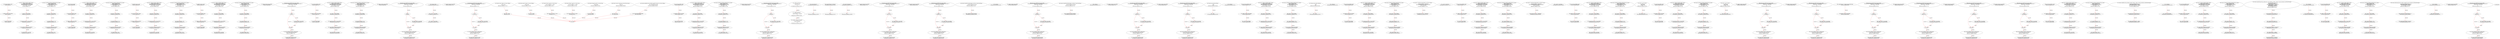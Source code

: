 digraph  {
13 [label="3_ bool claimed_TOD10 = false;\n13-new_variable-4-4", method="", type_label=new_variable];
19 [label="4_ address payable owner_TOD10;\n19-new_variable-5-5", method="", type_label=new_variable];
23 [label="5_ uint256 reward_TOD10;\n23-new_variable-6-6", method="", type_label=new_variable];
27 [label="6_ function setReward_TOD10() public payable {\n        require (!claimed_TOD10);\n        require(msg.sender == owner_TOD10);\n        owner_TOD10.transfer(reward_TOD10);\n        reward_TOD10 = msg.value;\n    }\n27-function_definition-7-12", method="setReward_TOD10()", type_label=function_definition];
32 [label="7_ require (!claimed_TOD10);\n32-expression_statement-8-8", method="setReward_TOD10()", type_label=expression_statement];
38 [label="8_ require(msg.sender == owner_TOD10);\n38-expression_statement-9-9", method="setReward_TOD10()", type_label=expression_statement];
47 [label="9_ owner_TOD10.transfer(reward_TOD10);\n47-expression_statement-10-10", method="setReward_TOD10()", type_label=expression_statement];
54 [label="10_ reward_TOD10 = msg.value;\n54-expression_statement-11-11", method="setReward_TOD10()", type_label=expression_statement];
60 [label="12_ function claimReward_TOD10(uint256 submission) public {\n        require (!claimed_TOD10);\n        require(submission < 10);\n        msg.sender.transfer(reward_TOD10);\n        claimed_TOD10 = true;\n    }\n60-function_definition-13-18", method="claimReward_TOD10(uint256 submission)", type_label=function_definition];
68 [label="13_ require (!claimed_TOD10);\n68-expression_statement-14-14", method="claimReward_TOD10(uint256 submission)", type_label=expression_statement];
74 [label="14_ require(submission < 10);\n74-expression_statement-15-15", method="claimReward_TOD10(uint256 submission)", type_label=expression_statement];
81 [label="15_ msg.sender.transfer(reward_TOD10);\n81-expression_statement-16-16", method="claimReward_TOD10(uint256 submission)", type_label=expression_statement];
90 [label="16_ claimed_TOD10 = true;\n90-expression_statement-17-17", method="claimReward_TOD10(uint256 submission)", type_label=expression_statement];
95 [label="18_ bool private stopped;\n95-new_variable-19-19", method="", type_label=new_variable];
100 [label="19_ bool claimed_TOD22 = false;\n100-new_variable-20-20", method="", type_label=new_variable];
106 [label="20_ address payable owner_TOD22;\n106-new_variable-21-21", method="", type_label=new_variable];
110 [label="21_ uint256 reward_TOD22;\n110-new_variable-22-22", method="", type_label=new_variable];
114 [label="22_ function setReward_TOD22() public payable {\n        require (!claimed_TOD22);\n        require(msg.sender == owner_TOD22);\n        owner_TOD22.transfer(reward_TOD22);\n        reward_TOD22 = msg.value;\n    }\n114-function_definition-23-28", method="setReward_TOD22()", type_label=function_definition];
119 [label="23_ require (!claimed_TOD22);\n119-expression_statement-24-24", method="setReward_TOD22()", type_label=expression_statement];
125 [label="24_ require(msg.sender == owner_TOD22);\n125-expression_statement-25-25", method="setReward_TOD22()", type_label=expression_statement];
134 [label="25_ owner_TOD22.transfer(reward_TOD22);\n134-expression_statement-26-26", method="setReward_TOD22()", type_label=expression_statement];
141 [label="26_ reward_TOD22 = msg.value;\n141-expression_statement-27-27", method="setReward_TOD22()", type_label=expression_statement];
147 [label="28_ function claimReward_TOD22(uint256 submission) public {\n        require (!claimed_TOD22);\n        require(submission < 10);\n        msg.sender.transfer(reward_TOD22);\n        claimed_TOD22 = true;\n    }\n147-function_definition-29-34", method="claimReward_TOD22(uint256 submission)", type_label=function_definition];
155 [label="29_ require (!claimed_TOD22);\n155-expression_statement-30-30", method="claimReward_TOD22(uint256 submission)", type_label=expression_statement];
161 [label="30_ require(submission < 10);\n161-expression_statement-31-31", method="claimReward_TOD22(uint256 submission)", type_label=expression_statement];
168 [label="31_ msg.sender.transfer(reward_TOD22);\n168-expression_statement-32-32", method="claimReward_TOD22(uint256 submission)", type_label=expression_statement];
177 [label="32_ claimed_TOD22 = true;\n177-expression_statement-33-33", method="claimReward_TOD22(uint256 submission)", type_label=expression_statement];
182 [label="34_ address private _owner;\n182-new_variable-35-35", method="", type_label=new_variable];
187 [label="35_ bool claimed_TOD12 = false;\n187-new_variable-36-36", method="", type_label=new_variable];
193 [label="36_ address payable owner_TOD12;\n193-new_variable-37-37", method="", type_label=new_variable];
197 [label="37_ uint256 reward_TOD12;\n197-new_variable-38-38", method="", type_label=new_variable];
201 [label="38_ function setReward_TOD12() public payable {\n        require (!claimed_TOD12);\n        require(msg.sender == owner_TOD12);\n        owner_TOD12.transfer(reward_TOD12);\n        reward_TOD12 = msg.value;\n    }\n201-function_definition-39-44", method="setReward_TOD12()", type_label=function_definition];
206 [label="39_ require (!claimed_TOD12);\n206-expression_statement-40-40", method="setReward_TOD12()", type_label=expression_statement];
212 [label="40_ require(msg.sender == owner_TOD12);\n212-expression_statement-41-41", method="setReward_TOD12()", type_label=expression_statement];
221 [label="41_ owner_TOD12.transfer(reward_TOD12);\n221-expression_statement-42-42", method="setReward_TOD12()", type_label=expression_statement];
228 [label="42_ reward_TOD12 = msg.value;\n228-expression_statement-43-43", method="setReward_TOD12()", type_label=expression_statement];
234 [label="44_ function claimReward_TOD12(uint256 submission) public {\n        require (!claimed_TOD12);\n        require(submission < 10);\n        msg.sender.transfer(reward_TOD12);\n        claimed_TOD12 = true;\n    }\n234-function_definition-45-50", method="claimReward_TOD12(uint256 submission)", type_label=function_definition];
242 [label="45_ require (!claimed_TOD12);\n242-expression_statement-46-46", method="claimReward_TOD12(uint256 submission)", type_label=expression_statement];
248 [label="46_ require(submission < 10);\n248-expression_statement-47-47", method="claimReward_TOD12(uint256 submission)", type_label=expression_statement];
255 [label="47_ msg.sender.transfer(reward_TOD12);\n255-expression_statement-48-48", method="claimReward_TOD12(uint256 submission)", type_label=expression_statement];
264 [label="48_ claimed_TOD12 = true;\n264-expression_statement-49-49", method="claimReward_TOD12(uint256 submission)", type_label=expression_statement];
269 [label="50_ address private _master;\n269-new_variable-51-51", method="", type_label=new_variable];
274 [label="51_ bool claimed_TOD36 = false;\n274-new_variable-52-52", method="", type_label=new_variable];
280 [label="52_ address payable owner_TOD36;\n280-new_variable-53-53", method="", type_label=new_variable];
284 [label="53_ uint256 reward_TOD36;\n284-new_variable-54-54", method="", type_label=new_variable];
288 [label="54_ function setReward_TOD36() public payable {\n        require (!claimed_TOD36);\n        require(msg.sender == owner_TOD36);\n        owner_TOD36.transfer(reward_TOD36);\n        reward_TOD36 = msg.value;\n    }\n288-function_definition-55-60", method="setReward_TOD36()", type_label=function_definition];
293 [label="55_ require (!claimed_TOD36);\n293-expression_statement-56-56", method="setReward_TOD36()", type_label=expression_statement];
299 [label="56_ require(msg.sender == owner_TOD36);\n299-expression_statement-57-57", method="setReward_TOD36()", type_label=expression_statement];
308 [label="57_ owner_TOD36.transfer(reward_TOD36);\n308-expression_statement-58-58", method="setReward_TOD36()", type_label=expression_statement];
315 [label="58_ reward_TOD36 = msg.value;\n315-expression_statement-59-59", method="setReward_TOD36()", type_label=expression_statement];
321 [label="60_ function claimReward_TOD36(uint256 submission) public {\n        require (!claimed_TOD36);\n        require(submission < 10);\n        msg.sender.transfer(reward_TOD36);\n        claimed_TOD36 = true;\n    }\n321-function_definition-61-66", method="claimReward_TOD36(uint256 submission)", type_label=function_definition];
329 [label="61_ require (!claimed_TOD36);\n329-expression_statement-62-62", method="claimReward_TOD36(uint256 submission)", type_label=expression_statement];
335 [label="62_ require(submission < 10);\n335-expression_statement-63-63", method="claimReward_TOD36(uint256 submission)", type_label=expression_statement];
342 [label="63_ msg.sender.transfer(reward_TOD36);\n342-expression_statement-64-64", method="claimReward_TOD36(uint256 submission)", type_label=expression_statement];
351 [label="64_ claimed_TOD36 = true;\n351-expression_statement-65-65", method="claimReward_TOD36(uint256 submission)", type_label=expression_statement];
358 [label="67_ address payable winner_TOD35;\n358-new_variable-68-68", method="", type_label=new_variable];
362 [label="68_ function play_TOD35(bytes32 guess) public{\n       if (keccak256(abi.encode(guess)) == keccak256(abi.encode('hello'))) {\n            winner_TOD35 = msg.sender;\n        }\n    }\n362-function_definition-69-73", method="play_TOD35(bytes32 guess)", type_label=function_definition];
370 [label="69_ if\n370-if-70-72", method="play_TOD35(bytes32 guess)", type_label=if];
2903 [label="69_ end_if", method="play_TOD35(bytes32 guess)", type_label=end_if];
392 [label="70_ winner_TOD35 = msg.sender;\n392-expression_statement-71-71", method="play_TOD35(bytes32 guess)", type_label=expression_statement];
398 [label="73_ function getReward_TOD35() payable public{\n       winner_TOD35.transfer(msg.value);\n    }\n398-function_definition-74-76", method="getReward_TOD35()", type_label=function_definition];
403 [label="74_ winner_TOD35.transfer(msg.value);\n403-expression_statement-75-75", method="getReward_TOD35()", type_label=expression_statement];
414 [label="77_ bool claimed_TOD40 = false;\n414-new_variable-78-78", method="", type_label=new_variable];
420 [label="78_ address payable owner_TOD40;\n420-new_variable-79-79", method="", type_label=new_variable];
424 [label="79_ uint256 reward_TOD40;\n424-new_variable-80-80", method="", type_label=new_variable];
428 [label="80_ function setReward_TOD40() public payable {\n        require (!claimed_TOD40);\n        require(msg.sender == owner_TOD40);\n        owner_TOD40.transfer(reward_TOD40);\n        reward_TOD40 = msg.value;\n    }\n428-function_definition-81-86", method="setReward_TOD40()", type_label=function_definition];
433 [label="81_ require (!claimed_TOD40);\n433-expression_statement-82-82", method="setReward_TOD40()", type_label=expression_statement];
439 [label="82_ require(msg.sender == owner_TOD40);\n439-expression_statement-83-83", method="setReward_TOD40()", type_label=expression_statement];
448 [label="83_ owner_TOD40.transfer(reward_TOD40);\n448-expression_statement-84-84", method="setReward_TOD40()", type_label=expression_statement];
455 [label="84_ reward_TOD40 = msg.value;\n455-expression_statement-85-85", method="setReward_TOD40()", type_label=expression_statement];
461 [label="86_ function claimReward_TOD40(uint256 submission) public {\n        require (!claimed_TOD40);\n        require(submission < 10);\n        msg.sender.transfer(reward_TOD40);\n        claimed_TOD40 = true;\n    }\n461-function_definition-87-92", method="claimReward_TOD40(uint256 submission)", type_label=function_definition];
469 [label="87_ require (!claimed_TOD40);\n469-expression_statement-88-88", method="claimReward_TOD40(uint256 submission)", type_label=expression_statement];
475 [label="88_ require(submission < 10);\n475-expression_statement-89-89", method="claimReward_TOD40(uint256 submission)", type_label=expression_statement];
482 [label="89_ msg.sender.transfer(reward_TOD40);\n482-expression_statement-90-90", method="claimReward_TOD40(uint256 submission)", type_label=expression_statement];
491 [label="90_ claimed_TOD40 = true;\n491-expression_statement-91-91", method="claimReward_TOD40(uint256 submission)", type_label=expression_statement];
506 [label="93_ address payable winner_TOD33;\n506-new_variable-94-94", method="", type_label=new_variable];
510 [label="94_ function play_TOD33(bytes32 guess) public{\n       if (keccak256(abi.encode(guess)) == keccak256(abi.encode('hello'))) {\n            winner_TOD33 = msg.sender;\n        }\n    }\n510-function_definition-95-99", method="play_TOD33(bytes32 guess)", type_label=function_definition];
518 [label="95_ if\n518-if-96-98", method="play_TOD33(bytes32 guess)", type_label=if];
3051 [label="95_ end_if", method="play_TOD33(bytes32 guess)", type_label=end_if];
540 [label="96_ winner_TOD33 = msg.sender;\n540-expression_statement-97-97", method="play_TOD33(bytes32 guess)", type_label=expression_statement];
546 [label="99_ function getReward_TOD33() payable public{\n       winner_TOD33.transfer(msg.value);\n    }\n546-function_definition-100-102", method="getReward_TOD33()", type_label=function_definition];
551 [label="100_ winner_TOD33.transfer(msg.value);\n551-expression_statement-101-101", method="getReward_TOD33()", type_label=expression_statement];
572 [label="105_ stopped = false;\n572-expression_statement-106-106", method="", type_label=expression_statement];
577 [label="106_ _owner = msg.sender;\n577-expression_statement-107-107", method="", type_label=expression_statement];
583 [label="107_ _master = msg.sender;\n583-expression_statement-108-108", method="", type_label=expression_statement];
605 [label="111_ address payable winner_TOD1;\n605-new_variable-112-112", method="", type_label=new_variable];
609 [label="112_ function play_TOD1(bytes32 guess) public{\n       if (keccak256(abi.encode(guess)) == keccak256(abi.encode('hello'))) {\n            winner_TOD1 = msg.sender;\n        }\n    }\n609-function_definition-113-117", method="play_TOD1(bytes32 guess)", type_label=function_definition];
617 [label="113_ if\n617-if-114-116", method="play_TOD1(bytes32 guess)", type_label=if];
3150 [label="113_ end_if", method="play_TOD1(bytes32 guess)", type_label=end_if];
639 [label="114_ winner_TOD1 = msg.sender;\n639-expression_statement-115-115", method="play_TOD1(bytes32 guess)", type_label=expression_statement];
645 [label="117_ function getReward_TOD1() payable public{\n       winner_TOD1.transfer(msg.value);\n    }\n645-function_definition-118-120", method="getReward_TOD1()", type_label=function_definition];
650 [label="118_ winner_TOD1.transfer(msg.value);\n650-expression_statement-119-119", method="getReward_TOD1()", type_label=expression_statement];
659 [label="120_ function owner() public view returns (address)\n    {\n        return _owner;\n    }\n659-function_definition-121-124", method="owner()", type_label=function_definition];
668 [label="122_ return _owner;\n668-return-123-123", method="owner()", type_label=return];
670 [label="124_ bool claimed_TOD2 = false;\n670-new_variable-125-125", method="", type_label=new_variable];
676 [label="125_ address payable owner_TOD2;\n676-new_variable-126-126", method="", type_label=new_variable];
680 [label="126_ uint256 reward_TOD2;\n680-new_variable-127-127", method="", type_label=new_variable];
684 [label="127_ function setReward_TOD2() public payable {\n        require (!claimed_TOD2);\n        require(msg.sender == owner_TOD2);\n        owner_TOD2.transfer(reward_TOD2);\n        reward_TOD2 = msg.value;\n    }\n684-function_definition-128-133", method="setReward_TOD2()", type_label=function_definition];
689 [label="128_ require (!claimed_TOD2);\n689-expression_statement-129-129", method="setReward_TOD2()", type_label=expression_statement];
695 [label="129_ require(msg.sender == owner_TOD2);\n695-expression_statement-130-130", method="setReward_TOD2()", type_label=expression_statement];
704 [label="130_ owner_TOD2.transfer(reward_TOD2);\n704-expression_statement-131-131", method="setReward_TOD2()", type_label=expression_statement];
711 [label="131_ reward_TOD2 = msg.value;\n711-expression_statement-132-132", method="setReward_TOD2()", type_label=expression_statement];
717 [label="133_ function claimReward_TOD2(uint256 submission) public {\n        require (!claimed_TOD2);\n        require(submission < 10);\n        msg.sender.transfer(reward_TOD2);\n        claimed_TOD2 = true;\n    }\n717-function_definition-134-139", method="claimReward_TOD2(uint256 submission)", type_label=function_definition];
725 [label="134_ require (!claimed_TOD2);\n725-expression_statement-135-135", method="claimReward_TOD2(uint256 submission)", type_label=expression_statement];
731 [label="135_ require(submission < 10);\n731-expression_statement-136-136", method="claimReward_TOD2(uint256 submission)", type_label=expression_statement];
738 [label="136_ msg.sender.transfer(reward_TOD2);\n738-expression_statement-137-137", method="claimReward_TOD2(uint256 submission)", type_label=expression_statement];
747 [label="137_ claimed_TOD2 = true;\n747-expression_statement-138-138", method="claimReward_TOD2(uint256 submission)", type_label=expression_statement];
752 [label="139_ function master() public view returns (address)\n    {\n        return _master;\n    }\n752-function_definition-140-143", method="master()", type_label=function_definition];
761 [label="141_ return _master;\n761-return-142-142", method="master()", type_label=return];
763 [label="143_ address payable winner_TOD17;\n763-new_variable-144-144", method="", type_label=new_variable];
767 [label="144_ function play_TOD17(bytes32 guess) public{\n       if (keccak256(abi.encode(guess)) == keccak256(abi.encode('hello'))) {\n            winner_TOD17 = msg.sender;\n        }\n    }\n767-function_definition-145-149", method="play_TOD17(bytes32 guess)", type_label=function_definition];
775 [label="145_ if\n775-if-146-148", method="play_TOD17(bytes32 guess)", type_label=if];
3308 [label="145_ end_if", method="play_TOD17(bytes32 guess)", type_label=end_if];
797 [label="146_ winner_TOD17 = msg.sender;\n797-expression_statement-147-147", method="play_TOD17(bytes32 guess)", type_label=expression_statement];
803 [label="149_ function getReward_TOD17() payable public{\n       winner_TOD17.transfer(msg.value);\n    }\n803-function_definition-150-152", method="getReward_TOD17()", type_label=function_definition];
808 [label="150_ winner_TOD17.transfer(msg.value);\n808-expression_statement-151-151", method="getReward_TOD17()", type_label=expression_statement];
817 [label="152_ modifier onlyOwner()\n    {\n        require(isOwner());\n        _;\n    }\n817-expression_statement-153-157", method="", type_label=expression_statement];
820 [label="154_ require(isOwner());\n820-expression_statement-155-155", method="", type_label=expression_statement];
826 [label="155_ _;\n826-expression_statement-156-156", method="", type_label=expression_statement];
828 [label="157_ modifier onlyMaster()\n    {\n        require(isMaster() || isOwner());\n        _;\n    }\n828-expression_statement-158-162", method="", type_label=expression_statement];
831 [label="159_ require(isMaster() || isOwner());\n831-expression_statement-160-160", method="", type_label=expression_statement];
840 [label="160_ _;\n840-expression_statement-161-161", method="", type_label=expression_statement];
842 [label="162_ modifier onlyWhenNotStopped()\n    {\n        require(!isStopped());\n        _;\n    }\n842-expression_statement-163-167", method="", type_label=expression_statement];
845 [label="164_ require(!isStopped());\n845-expression_statement-165-165", method="", type_label=expression_statement];
852 [label="165_ _;\n852-expression_statement-166-166", method="", type_label=expression_statement];
854 [label="167_ function isOwner() public view returns (bool)\n    {\n        return msg.sender == _owner;\n    }\n854-function_definition-168-171", method="isOwner()", type_label=function_definition];
863 [label="169_ return msg.sender == _owner;\n863-return-170-170", method="isOwner()", type_label=return];
869 [label="171_ address payable winner_TOD37;\n869-new_variable-172-172", method="", type_label=new_variable];
873 [label="172_ function play_TOD37(bytes32 guess) public{\n       if (keccak256(abi.encode(guess)) == keccak256(abi.encode('hello'))) {\n            winner_TOD37 = msg.sender;\n        }\n    }\n873-function_definition-173-177", method="play_TOD37(bytes32 guess)", type_label=function_definition];
881 [label="173_ if\n881-if-174-176", method="play_TOD37(bytes32 guess)", type_label=if];
3414 [label="173_ end_if", method="play_TOD37(bytes32 guess)", type_label=end_if];
903 [label="174_ winner_TOD37 = msg.sender;\n903-expression_statement-175-175", method="play_TOD37(bytes32 guess)", type_label=expression_statement];
909 [label="177_ function getReward_TOD37() payable public{\n       winner_TOD37.transfer(msg.value);\n    }\n909-function_definition-178-180", method="getReward_TOD37()", type_label=function_definition];
914 [label="178_ winner_TOD37.transfer(msg.value);\n914-expression_statement-179-179", method="getReward_TOD37()", type_label=expression_statement];
923 [label="180_ function isMaster() public view returns (bool)\n    {\n        return msg.sender == _master;\n    }\n923-function_definition-181-184", method="isMaster()", type_label=function_definition];
932 [label="182_ return msg.sender == _master;\n932-return-183-183", method="isMaster()", type_label=return];
938 [label="184_ address payable winner_TOD3;\n938-new_variable-185-185", method="", type_label=new_variable];
942 [label="185_ function play_TOD3(bytes32 guess) public{\n       if (keccak256(abi.encode(guess)) == keccak256(abi.encode('hello'))) {\n            winner_TOD3 = msg.sender;\n        }\n    }\n942-function_definition-186-190", method="play_TOD3(bytes32 guess)", type_label=function_definition];
950 [label="186_ if\n950-if-187-189", method="play_TOD3(bytes32 guess)", type_label=if];
3483 [label="186_ end_if", method="play_TOD3(bytes32 guess)", type_label=end_if];
972 [label="187_ winner_TOD3 = msg.sender;\n972-expression_statement-188-188", method="play_TOD3(bytes32 guess)", type_label=expression_statement];
978 [label="190_ function getReward_TOD3() payable public{\n       winner_TOD3.transfer(msg.value);\n    }\n978-function_definition-191-193", method="getReward_TOD3()", type_label=function_definition];
983 [label="191_ winner_TOD3.transfer(msg.value);\n983-expression_statement-192-192", method="getReward_TOD3()", type_label=expression_statement];
992 [label="193_ function transferOwnership(address newOwner) external onlyOwner\n    {\n        _transferOwnership(newOwner);\n    }\n992-function_definition-194-197", method="transferOwnership(address newOwner)", type_label=function_definition];
999 [label="193_ onlyOwner\n999-expression_statement-194-194", method="transferOwnership(address newOwner)", type_label=expression_statement];
1002 [label="195_ _transferOwnership(newOwner);\n1002-expression_statement-196-196", method="transferOwnership(address newOwner)", type_label=expression_statement];
1007 [label="197_ address payable winner_TOD9;\n1007-new_variable-198-198", method="", type_label=new_variable];
1011 [label="198_ function play_TOD9(bytes32 guess) public{\n       if (keccak256(abi.encode(guess)) == keccak256(abi.encode('hello'))) {\n            winner_TOD9 = msg.sender;\n        }\n    }\n1011-function_definition-199-203", method="play_TOD9(bytes32 guess)", type_label=function_definition];
1019 [label="199_ if\n1019-if-200-202", method="play_TOD9(bytes32 guess)", type_label=if];
3552 [label="199_ end_if", method="play_TOD9(bytes32 guess)", type_label=end_if];
1041 [label="200_ winner_TOD9 = msg.sender;\n1041-expression_statement-201-201", method="play_TOD9(bytes32 guess)", type_label=expression_statement];
1047 [label="203_ function getReward_TOD9() payable public{\n       winner_TOD9.transfer(msg.value);\n    }\n1047-function_definition-204-206", method="getReward_TOD9()", type_label=function_definition];
1052 [label="204_ winner_TOD9.transfer(msg.value);\n1052-expression_statement-205-205", method="getReward_TOD9()", type_label=expression_statement];
1061 [label="206_ function transferMasterRole(address newMaster) external onlyOwner\n    {\n        _transferMasterRole(newMaster);\n    }\n1061-function_definition-207-210", method="transferMasterRole(address newMaster)", type_label=function_definition];
1068 [label="206_ onlyOwner\n1068-expression_statement-207-207", method="transferMasterRole(address newMaster)", type_label=expression_statement];
1071 [label="208_ _transferMasterRole(newMaster);\n1071-expression_statement-209-209", method="transferMasterRole(address newMaster)", type_label=expression_statement];
1076 [label="210_ address payable winner_TOD25;\n1076-new_variable-211-211", method="", type_label=new_variable];
1080 [label="211_ function play_TOD25(bytes32 guess) public{\n       if (keccak256(abi.encode(guess)) == keccak256(abi.encode('hello'))) {\n            winner_TOD25 = msg.sender;\n        }\n    }\n1080-function_definition-212-216", method="play_TOD25(bytes32 guess)", type_label=function_definition];
1088 [label="212_ if\n1088-if-213-215", method="play_TOD25(bytes32 guess)", type_label=if];
3621 [label="212_ end_if", method="play_TOD25(bytes32 guess)", type_label=end_if];
1110 [label="213_ winner_TOD25 = msg.sender;\n1110-expression_statement-214-214", method="play_TOD25(bytes32 guess)", type_label=expression_statement];
1116 [label="216_ function getReward_TOD25() payable public{\n       winner_TOD25.transfer(msg.value);\n    }\n1116-function_definition-217-219", method="getReward_TOD25()", type_label=function_definition];
1121 [label="217_ winner_TOD25.transfer(msg.value);\n1121-expression_statement-218-218", method="getReward_TOD25()", type_label=expression_statement];
1130 [label="219_ function isStopped() public view returns (bool)\n    {\n        return stopped;\n    }\n1130-function_definition-220-223", method="isStopped()", type_label=function_definition];
1139 [label="221_ return stopped;\n1139-return-222-222", method="isStopped()", type_label=return];
1141 [label="223_ address payable winner_TOD19;\n1141-new_variable-224-224", method="", type_label=new_variable];
1145 [label="224_ function play_TOD19(bytes32 guess) public{\n       if (keccak256(abi.encode(guess)) == keccak256(abi.encode('hello'))) {\n            winner_TOD19 = msg.sender;\n        }\n    }\n1145-function_definition-225-229", method="play_TOD19(bytes32 guess)", type_label=function_definition];
1153 [label="225_ if\n1153-if-226-228", method="play_TOD19(bytes32 guess)", type_label=if];
3686 [label="225_ end_if", method="play_TOD19(bytes32 guess)", type_label=end_if];
1175 [label="226_ winner_TOD19 = msg.sender;\n1175-expression_statement-227-227", method="play_TOD19(bytes32 guess)", type_label=expression_statement];
1181 [label="229_ function getReward_TOD19() payable public{\n       winner_TOD19.transfer(msg.value);\n    }\n1181-function_definition-230-232", method="getReward_TOD19()", type_label=function_definition];
1186 [label="230_ winner_TOD19.transfer(msg.value);\n1186-expression_statement-231-231", method="getReward_TOD19()", type_label=expression_statement];
1195 [label="232_ function stop() public onlyOwner\n    {\n        _stop();\n    }\n1195-function_definition-233-236", method="stop()", type_label=function_definition];
1198 [label="232_ onlyOwner\n1198-expression_statement-233-233", method="stop()", type_label=expression_statement];
1201 [label="234_ _stop();\n1201-expression_statement-235-235", method="stop()", type_label=expression_statement];
1204 [label="236_ bool claimed_TOD26 = false;\n1204-new_variable-237-237", method="", type_label=new_variable];
1210 [label="237_ address payable owner_TOD26;\n1210-new_variable-238-238", method="", type_label=new_variable];
1214 [label="238_ uint256 reward_TOD26;\n1214-new_variable-239-239", method="", type_label=new_variable];
1218 [label="239_ function setReward_TOD26() public payable {\n        require (!claimed_TOD26);\n        require(msg.sender == owner_TOD26);\n        owner_TOD26.transfer(reward_TOD26);\n        reward_TOD26 = msg.value;\n    }\n1218-function_definition-240-245", method="setReward_TOD26()", type_label=function_definition];
1223 [label="240_ require (!claimed_TOD26);\n1223-expression_statement-241-241", method="setReward_TOD26()", type_label=expression_statement];
1229 [label="241_ require(msg.sender == owner_TOD26);\n1229-expression_statement-242-242", method="setReward_TOD26()", type_label=expression_statement];
1238 [label="242_ owner_TOD26.transfer(reward_TOD26);\n1238-expression_statement-243-243", method="setReward_TOD26()", type_label=expression_statement];
1245 [label="243_ reward_TOD26 = msg.value;\n1245-expression_statement-244-244", method="setReward_TOD26()", type_label=expression_statement];
1251 [label="245_ function claimReward_TOD26(uint256 submission) public {\n        require (!claimed_TOD26);\n        require(submission < 10);\n        msg.sender.transfer(reward_TOD26);\n        claimed_TOD26 = true;\n    }\n1251-function_definition-246-251", method="claimReward_TOD26(uint256 submission)", type_label=function_definition];
1259 [label="246_ require (!claimed_TOD26);\n1259-expression_statement-247-247", method="claimReward_TOD26(uint256 submission)", type_label=expression_statement];
1265 [label="247_ require(submission < 10);\n1265-expression_statement-248-248", method="claimReward_TOD26(uint256 submission)", type_label=expression_statement];
1272 [label="248_ msg.sender.transfer(reward_TOD26);\n1272-expression_statement-249-249", method="claimReward_TOD26(uint256 submission)", type_label=expression_statement];
1281 [label="249_ claimed_TOD26 = true;\n1281-expression_statement-250-250", method="claimReward_TOD26(uint256 submission)", type_label=expression_statement];
1286 [label="251_ function start() public onlyOwner\n    {\n        _start();\n    }\n1286-function_definition-252-255", method="start()", type_label=function_definition];
1289 [label="251_ onlyOwner\n1289-expression_statement-252-252", method="start()", type_label=expression_statement];
1292 [label="253_ _start();\n1292-expression_statement-254-254", method="start()", type_label=expression_statement];
1295 [label="255_ bool claimed_TOD20 = false;\n1295-new_variable-256-256", method="", type_label=new_variable];
1301 [label="256_ address payable owner_TOD20;\n1301-new_variable-257-257", method="", type_label=new_variable];
1305 [label="257_ uint256 reward_TOD20;\n1305-new_variable-258-258", method="", type_label=new_variable];
1309 [label="258_ function setReward_TOD20() public payable {\n        require (!claimed_TOD20);\n        require(msg.sender == owner_TOD20);\n        owner_TOD20.transfer(reward_TOD20);\n        reward_TOD20 = msg.value;\n    }\n1309-function_definition-259-264", method="setReward_TOD20()", type_label=function_definition];
1314 [label="259_ require (!claimed_TOD20);\n1314-expression_statement-260-260", method="setReward_TOD20()", type_label=expression_statement];
1320 [label="260_ require(msg.sender == owner_TOD20);\n1320-expression_statement-261-261", method="setReward_TOD20()", type_label=expression_statement];
1329 [label="261_ owner_TOD20.transfer(reward_TOD20);\n1329-expression_statement-262-262", method="setReward_TOD20()", type_label=expression_statement];
1336 [label="262_ reward_TOD20 = msg.value;\n1336-expression_statement-263-263", method="setReward_TOD20()", type_label=expression_statement];
1342 [label="264_ function claimReward_TOD20(uint256 submission) public {\n        require (!claimed_TOD20);\n        require(submission < 10);\n        msg.sender.transfer(reward_TOD20);\n        claimed_TOD20 = true;\n    }\n1342-function_definition-265-270", method="claimReward_TOD20(uint256 submission)", type_label=function_definition];
1350 [label="265_ require (!claimed_TOD20);\n1350-expression_statement-266-266", method="claimReward_TOD20(uint256 submission)", type_label=expression_statement];
1356 [label="266_ require(submission < 10);\n1356-expression_statement-267-267", method="claimReward_TOD20(uint256 submission)", type_label=expression_statement];
1363 [label="267_ msg.sender.transfer(reward_TOD20);\n1363-expression_statement-268-268", method="claimReward_TOD20(uint256 submission)", type_label=expression_statement];
1372 [label="268_ claimed_TOD20 = true;\n1372-expression_statement-269-269", method="claimReward_TOD20(uint256 submission)", type_label=expression_statement];
1377 [label="270_ function _transferOwnership(address newOwner) internal\n    {\n        require(newOwner != address(0));\n        emit OwnershipTransferred(_owner, newOwner);\n        _owner = newOwner;\n    }\n1377-function_definition-271-276", method="_transferOwnership(address newOwner)", type_label=function_definition];
1385 [label="272_ require(newOwner != address(0));\n1385-expression_statement-273-273", method="_transferOwnership(address newOwner)", type_label=expression_statement];
1400 [label="274_ _owner = newOwner;\n1400-expression_statement-275-275", method="_transferOwnership(address newOwner)", type_label=expression_statement];
1404 [label="276_ bool claimed_TOD32 = false;\n1404-new_variable-277-277", method="", type_label=new_variable];
1410 [label="277_ address payable owner_TOD32;\n1410-new_variable-278-278", method="", type_label=new_variable];
1414 [label="278_ uint256 reward_TOD32;\n1414-new_variable-279-279", method="", type_label=new_variable];
1418 [label="279_ function setReward_TOD32() public payable {\n        require (!claimed_TOD32);\n        require(msg.sender == owner_TOD32);\n        owner_TOD32.transfer(reward_TOD32);\n        reward_TOD32 = msg.value;\n    }\n1418-function_definition-280-285", method="setReward_TOD32()", type_label=function_definition];
1423 [label="280_ require (!claimed_TOD32);\n1423-expression_statement-281-281", method="setReward_TOD32()", type_label=expression_statement];
1429 [label="281_ require(msg.sender == owner_TOD32);\n1429-expression_statement-282-282", method="setReward_TOD32()", type_label=expression_statement];
1438 [label="282_ owner_TOD32.transfer(reward_TOD32);\n1438-expression_statement-283-283", method="setReward_TOD32()", type_label=expression_statement];
1445 [label="283_ reward_TOD32 = msg.value;\n1445-expression_statement-284-284", method="setReward_TOD32()", type_label=expression_statement];
1451 [label="285_ function claimReward_TOD32(uint256 submission) public {\n        require (!claimed_TOD32);\n        require(submission < 10);\n        msg.sender.transfer(reward_TOD32);\n        claimed_TOD32 = true;\n    }\n1451-function_definition-286-291", method="claimReward_TOD32(uint256 submission)", type_label=function_definition];
1459 [label="286_ require (!claimed_TOD32);\n1459-expression_statement-287-287", method="claimReward_TOD32(uint256 submission)", type_label=expression_statement];
1465 [label="287_ require(submission < 10);\n1465-expression_statement-288-288", method="claimReward_TOD32(uint256 submission)", type_label=expression_statement];
1472 [label="288_ msg.sender.transfer(reward_TOD32);\n1472-expression_statement-289-289", method="claimReward_TOD32(uint256 submission)", type_label=expression_statement];
1481 [label="289_ claimed_TOD32 = true;\n1481-expression_statement-290-290", method="claimReward_TOD32(uint256 submission)", type_label=expression_statement];
1486 [label="291_ function _transferMasterRole(address newMaster) internal\n    {\n        require(newMaster != address(0));\n        emit MasterRoleTransferred(_master, newMaster);\n        _master = newMaster;\n    }\n1486-function_definition-292-297", method="_transferMasterRole(address newMaster)", type_label=function_definition];
1494 [label="293_ require(newMaster != address(0));\n1494-expression_statement-294-294", method="_transferMasterRole(address newMaster)", type_label=expression_statement];
1509 [label="295_ _master = newMaster;\n1509-expression_statement-296-296", method="_transferMasterRole(address newMaster)", type_label=expression_statement];
1513 [label="297_ bool claimed_TOD38 = false;\n1513-new_variable-298-298", method="", type_label=new_variable];
1519 [label="298_ address payable owner_TOD38;\n1519-new_variable-299-299", method="", type_label=new_variable];
1523 [label="299_ uint256 reward_TOD38;\n1523-new_variable-300-300", method="", type_label=new_variable];
1527 [label="300_ function setReward_TOD38() public payable {\n        require (!claimed_TOD38);\n        require(msg.sender == owner_TOD38);\n        owner_TOD38.transfer(reward_TOD38);\n        reward_TOD38 = msg.value;\n    }\n1527-function_definition-301-306", method="setReward_TOD38()", type_label=function_definition];
1532 [label="301_ require (!claimed_TOD38);\n1532-expression_statement-302-302", method="setReward_TOD38()", type_label=expression_statement];
1538 [label="302_ require(msg.sender == owner_TOD38);\n1538-expression_statement-303-303", method="setReward_TOD38()", type_label=expression_statement];
1547 [label="303_ owner_TOD38.transfer(reward_TOD38);\n1547-expression_statement-304-304", method="setReward_TOD38()", type_label=expression_statement];
1554 [label="304_ reward_TOD38 = msg.value;\n1554-expression_statement-305-305", method="setReward_TOD38()", type_label=expression_statement];
1560 [label="306_ function claimReward_TOD38(uint256 submission) public {\n        require (!claimed_TOD38);\n        require(submission < 10);\n        msg.sender.transfer(reward_TOD38);\n        claimed_TOD38 = true;\n    }\n1560-function_definition-307-312", method="claimReward_TOD38(uint256 submission)", type_label=function_definition];
1568 [label="307_ require (!claimed_TOD38);\n1568-expression_statement-308-308", method="claimReward_TOD38(uint256 submission)", type_label=expression_statement];
1574 [label="308_ require(submission < 10);\n1574-expression_statement-309-309", method="claimReward_TOD38(uint256 submission)", type_label=expression_statement];
1581 [label="309_ msg.sender.transfer(reward_TOD38);\n1581-expression_statement-310-310", method="claimReward_TOD38(uint256 submission)", type_label=expression_statement];
1590 [label="310_ claimed_TOD38 = true;\n1590-expression_statement-311-311", method="claimReward_TOD38(uint256 submission)", type_label=expression_statement];
1595 [label="312_ function _stop() internal\n    {\n        emit Stopped();\n        stopped = true;\n    }\n1595-function_definition-313-317", method="_stop()", type_label=function_definition];
1601 [label="315_ stopped = true;\n1601-expression_statement-316-316", method="_stop()", type_label=expression_statement];
1606 [label="317_ bool claimed_TOD4 = false;\n1606-new_variable-318-318", method="", type_label=new_variable];
1612 [label="318_ address payable owner_TOD4;\n1612-new_variable-319-319", method="", type_label=new_variable];
1616 [label="319_ uint256 reward_TOD4;\n1616-new_variable-320-320", method="", type_label=new_variable];
1620 [label="320_ function setReward_TOD4() public payable {\n        require (!claimed_TOD4);\n        require(msg.sender == owner_TOD4);\n        owner_TOD4.transfer(reward_TOD4);\n        reward_TOD4 = msg.value;\n    }\n1620-function_definition-321-326", method="setReward_TOD4()", type_label=function_definition];
1625 [label="321_ require (!claimed_TOD4);\n1625-expression_statement-322-322", method="setReward_TOD4()", type_label=expression_statement];
1631 [label="322_ require(msg.sender == owner_TOD4);\n1631-expression_statement-323-323", method="setReward_TOD4()", type_label=expression_statement];
1640 [label="323_ owner_TOD4.transfer(reward_TOD4);\n1640-expression_statement-324-324", method="setReward_TOD4()", type_label=expression_statement];
1647 [label="324_ reward_TOD4 = msg.value;\n1647-expression_statement-325-325", method="setReward_TOD4()", type_label=expression_statement];
1653 [label="326_ function claimReward_TOD4(uint256 submission) public {\n        require (!claimed_TOD4);\n        require(submission < 10);\n        msg.sender.transfer(reward_TOD4);\n        claimed_TOD4 = true;\n    }\n1653-function_definition-327-332", method="claimReward_TOD4(uint256 submission)", type_label=function_definition];
1661 [label="327_ require (!claimed_TOD4);\n1661-expression_statement-328-328", method="claimReward_TOD4(uint256 submission)", type_label=expression_statement];
1667 [label="328_ require(submission < 10);\n1667-expression_statement-329-329", method="claimReward_TOD4(uint256 submission)", type_label=expression_statement];
1674 [label="329_ msg.sender.transfer(reward_TOD4);\n1674-expression_statement-330-330", method="claimReward_TOD4(uint256 submission)", type_label=expression_statement];
1683 [label="330_ claimed_TOD4 = true;\n1683-expression_statement-331-331", method="claimReward_TOD4(uint256 submission)", type_label=expression_statement];
1688 [label="332_ function _start() internal\n    {\n        emit Started();\n        stopped = false;\n    }\n1688-function_definition-333-337", method="_start()", type_label=function_definition];
1694 [label="335_ stopped = false;\n1694-expression_statement-336-336", method="_start()", type_label=expression_statement];
1699 [label="337_ address payable winner_TOD7;\n1699-new_variable-338-338", method="", type_label=new_variable];
1703 [label="338_ function play_TOD7(bytes32 guess) public{\n       if (keccak256(abi.encode(guess)) == keccak256(abi.encode('hello'))) {\n            winner_TOD7 = msg.sender;\n        }\n    }\n1703-function_definition-339-343", method="play_TOD7(bytes32 guess)", type_label=function_definition];
1711 [label="339_ if\n1711-if-340-342", method="play_TOD7(bytes32 guess)", type_label=if];
4244 [label="339_ end_if", method="play_TOD7(bytes32 guess)", type_label=end_if];
1733 [label="340_ winner_TOD7 = msg.sender;\n1733-expression_statement-341-341", method="play_TOD7(bytes32 guess)", type_label=expression_statement];
1739 [label="343_ function getReward_TOD7() payable public{\n       winner_TOD7.transfer(msg.value);\n    }\n1739-function_definition-344-346", method="getReward_TOD7()", type_label=function_definition];
1744 [label="344_ winner_TOD7.transfer(msg.value);\n1744-expression_statement-345-345", method="getReward_TOD7()", type_label=expression_statement];
1759 [label="349_ address payable winner_TOD11;\n1759-new_variable-350-350", method="", type_label=new_variable];
1763 [label="350_ function play_TOD11(bytes32 guess) public{\n       if (keccak256(abi.encode(guess)) == keccak256(abi.encode('hello'))) {\n            winner_TOD11 = msg.sender;\n        }\n    }\n1763-function_definition-351-355", method="play_TOD11(bytes32 guess)", type_label=function_definition];
1771 [label="351_ if\n1771-if-352-354", method="play_TOD11(bytes32 guess)", type_label=if];
4304 [label="351_ end_if", method="play_TOD11(bytes32 guess)", type_label=end_if];
1793 [label="352_ winner_TOD11 = msg.sender;\n1793-expression_statement-353-353", method="play_TOD11(bytes32 guess)", type_label=expression_statement];
1799 [label="355_ function getReward_TOD11() payable public{\n       winner_TOD11.transfer(msg.value);\n    }\n1799-function_definition-356-358", method="getReward_TOD11()", type_label=function_definition];
1804 [label="356_ winner_TOD11.transfer(msg.value);\n1804-expression_statement-357-357", method="getReward_TOD11()", type_label=expression_statement];
1813 [label="358_ mapping(string => address) private addressMap;\n1813-new_variable-359-359", method="", type_label=new_variable];
1820 [label="359_ address payable winner_TOD27;\n1820-new_variable-360-360", method="", type_label=new_variable];
1824 [label="360_ function play_TOD27(bytes32 guess) public{\n       if (keccak256(abi.encode(guess)) == keccak256(abi.encode('hello'))) {\n            winner_TOD27 = msg.sender;\n        }\n    }\n1824-function_definition-361-365", method="play_TOD27(bytes32 guess)", type_label=function_definition];
1832 [label="361_ if\n1832-if-362-364", method="play_TOD27(bytes32 guess)", type_label=if];
4365 [label="361_ end_if", method="play_TOD27(bytes32 guess)", type_label=end_if];
1854 [label="362_ winner_TOD27 = msg.sender;\n1854-expression_statement-363-363", method="play_TOD27(bytes32 guess)", type_label=expression_statement];
1860 [label="365_ function getReward_TOD27() payable public{\n       winner_TOD27.transfer(msg.value);\n    }\n1860-function_definition-366-368", method="getReward_TOD27()", type_label=function_definition];
1865 [label="366_ winner_TOD27.transfer(msg.value);\n1865-expression_statement-367-367", method="getReward_TOD27()", type_label=expression_statement];
1884 [label="369_ address payable winner_TOD31;\n1884-new_variable-370-370", method="", type_label=new_variable];
1888 [label="370_ function play_TOD31(bytes32 guess) public{\n       if (keccak256(abi.encode(guess)) == keccak256(abi.encode('hello'))) {\n            winner_TOD31 = msg.sender;\n        }\n    }\n1888-function_definition-371-375", method="play_TOD31(bytes32 guess)", type_label=function_definition];
1896 [label="371_ if\n1896-if-372-374", method="play_TOD31(bytes32 guess)", type_label=if];
4429 [label="371_ end_if", method="play_TOD31(bytes32 guess)", type_label=end_if];
1918 [label="372_ winner_TOD31 = msg.sender;\n1918-expression_statement-373-373", method="play_TOD31(bytes32 guess)", type_label=expression_statement];
1924 [label="375_ function getReward_TOD31() payable public{\n       winner_TOD31.transfer(msg.value);\n    }\n1924-function_definition-376-378", method="getReward_TOD31()", type_label=function_definition];
1929 [label="376_ winner_TOD31.transfer(msg.value);\n1929-expression_statement-377-377", method="getReward_TOD31()", type_label=expression_statement];
1948 [label="379_ address payable winner_TOD13;\n1948-new_variable-380-380", method="", type_label=new_variable];
1952 [label="380_ function play_TOD13(bytes32 guess) public{\n       if (keccak256(abi.encode(guess)) == keccak256(abi.encode('hello'))) {\n            winner_TOD13 = msg.sender;\n        }\n    }\n1952-function_definition-381-385", method="play_TOD13(bytes32 guess)", type_label=function_definition];
1960 [label="381_ if\n1960-if-382-384", method="play_TOD13(bytes32 guess)", type_label=if];
4493 [label="381_ end_if", method="play_TOD13(bytes32 guess)", type_label=end_if];
1982 [label="382_ winner_TOD13 = msg.sender;\n1982-expression_statement-383-383", method="play_TOD13(bytes32 guess)", type_label=expression_statement];
1988 [label="385_ function getReward_TOD13() payable public{\n       winner_TOD13.transfer(msg.value);\n    }\n1988-function_definition-386-388", method="getReward_TOD13()", type_label=function_definition];
1993 [label="386_ winner_TOD13.transfer(msg.value);\n1993-expression_statement-387-387", method="getReward_TOD13()", type_label=expression_statement];
2008 [label="389_ function version() external pure returns(string memory)\n    {\n        return '0.0.1';\n    }\n2008-function_definition-390-393", method="version()", type_label=function_definition];
2017 [label="391_ return '0.0.1';\n2017-return-392-392", method="version()", type_label=return];
2020 [label="393_ address payable winner_TOD23;\n2020-new_variable-394-394", method="", type_label=new_variable];
2024 [label="394_ function play_TOD23(bytes32 guess) public{\n       if (keccak256(abi.encode(guess)) == keccak256(abi.encode('hello'))) {\n            winner_TOD23 = msg.sender;\n        }\n    }\n2024-function_definition-395-399", method="play_TOD23(bytes32 guess)", type_label=function_definition];
2032 [label="395_ if\n2032-if-396-398", method="play_TOD23(bytes32 guess)", type_label=if];
4565 [label="395_ end_if", method="play_TOD23(bytes32 guess)", type_label=end_if];
2054 [label="396_ winner_TOD23 = msg.sender;\n2054-expression_statement-397-397", method="play_TOD23(bytes32 guess)", type_label=expression_statement];
2060 [label="399_ function getReward_TOD23() payable public{\n       winner_TOD23.transfer(msg.value);\n    }\n2060-function_definition-400-402", method="getReward_TOD23()", type_label=function_definition];
2065 [label="400_ winner_TOD23.transfer(msg.value);\n2065-expression_statement-401-401", method="getReward_TOD23()", type_label=expression_statement];
2074 [label="402_ function getAddress(string calldata channelId) external view returns (address)\n    {\n        return addressMap[channelId];\n    }\n2074-function_definition-403-406", method="getAddress(string calldata channelId)", type_label=function_definition];
2087 [label="404_ return addressMap[channelId];\n2087-return-405-405", method="getAddress(string calldata channelId)", type_label=return];
2091 [label="406_ bool claimed_TOD14 = false;\n2091-new_variable-407-407", method="", type_label=new_variable];
2097 [label="407_ address payable owner_TOD14;\n2097-new_variable-408-408", method="", type_label=new_variable];
2101 [label="408_ uint256 reward_TOD14;\n2101-new_variable-409-409", method="", type_label=new_variable];
2105 [label="409_ function setReward_TOD14() public payable {\n        require (!claimed_TOD14);\n        require(msg.sender == owner_TOD14);\n        owner_TOD14.transfer(reward_TOD14);\n        reward_TOD14 = msg.value;\n    }\n2105-function_definition-410-415", method="setReward_TOD14()", type_label=function_definition];
2110 [label="410_ require (!claimed_TOD14);\n2110-expression_statement-411-411", method="setReward_TOD14()", type_label=expression_statement];
2116 [label="411_ require(msg.sender == owner_TOD14);\n2116-expression_statement-412-412", method="setReward_TOD14()", type_label=expression_statement];
2125 [label="412_ owner_TOD14.transfer(reward_TOD14);\n2125-expression_statement-413-413", method="setReward_TOD14()", type_label=expression_statement];
2132 [label="413_ reward_TOD14 = msg.value;\n2132-expression_statement-414-414", method="setReward_TOD14()", type_label=expression_statement];
2138 [label="415_ function claimReward_TOD14(uint256 submission) public {\n        require (!claimed_TOD14);\n        require(submission < 10);\n        msg.sender.transfer(reward_TOD14);\n        claimed_TOD14 = true;\n    }\n2138-function_definition-416-421", method="claimReward_TOD14(uint256 submission)", type_label=function_definition];
2146 [label="416_ require (!claimed_TOD14);\n2146-expression_statement-417-417", method="claimReward_TOD14(uint256 submission)", type_label=expression_statement];
2152 [label="417_ require(submission < 10);\n2152-expression_statement-418-418", method="claimReward_TOD14(uint256 submission)", type_label=expression_statement];
2159 [label="418_ msg.sender.transfer(reward_TOD14);\n2159-expression_statement-419-419", method="claimReward_TOD14(uint256 submission)", type_label=expression_statement];
2168 [label="419_ claimed_TOD14 = true;\n2168-expression_statement-420-420", method="claimReward_TOD14(uint256 submission)", type_label=expression_statement];
2173 [label="421_ function setAddress(string calldata channelId, address _address) external onlyMaster onlyWhenNotStopped\n    {\n        require(bytes(channelId).length > 0);\n        addressMap[channelId] = _address;\n        emit SetAddress(channelId, _address);\n    }\n2173-function_definition-422-427", method="setAddress(string calldata channelId,address _address)", type_label=function_definition];
2184 [label="421_ onlyMaster\n2184-expression_statement-422-422", method="setAddress(string calldata channelId,address _address)", type_label=expression_statement];
2186 [label="421_ onlyWhenNotStopped\n2186-expression_statement-422-422", method="setAddress(string calldata channelId,address _address)", type_label=expression_statement];
2189 [label="423_ require(bytes(channelId).length > 0);\n2189-expression_statement-424-424", method="setAddress(string calldata channelId,address _address)", type_label=expression_statement];
2200 [label="424_ addressMap[channelId] = _address;\n2200-expression_statement-425-425", method="setAddress(string calldata channelId,address _address)", type_label=expression_statement];
2212 [label="427_ bool claimed_TOD30 = false;\n2212-new_variable-428-428", method="", type_label=new_variable];
2218 [label="428_ address payable owner_TOD30;\n2218-new_variable-429-429", method="", type_label=new_variable];
2222 [label="429_ uint256 reward_TOD30;\n2222-new_variable-430-430", method="", type_label=new_variable];
2226 [label="430_ function setReward_TOD30() public payable {\n        require (!claimed_TOD30);\n        require(msg.sender == owner_TOD30);\n        owner_TOD30.transfer(reward_TOD30);\n        reward_TOD30 = msg.value;\n    }\n2226-function_definition-431-436", method="setReward_TOD30()", type_label=function_definition];
2231 [label="431_ require (!claimed_TOD30);\n2231-expression_statement-432-432", method="setReward_TOD30()", type_label=expression_statement];
2237 [label="432_ require(msg.sender == owner_TOD30);\n2237-expression_statement-433-433", method="setReward_TOD30()", type_label=expression_statement];
2246 [label="433_ owner_TOD30.transfer(reward_TOD30);\n2246-expression_statement-434-434", method="setReward_TOD30()", type_label=expression_statement];
2253 [label="434_ reward_TOD30 = msg.value;\n2253-expression_statement-435-435", method="setReward_TOD30()", type_label=expression_statement];
2259 [label="436_ function claimReward_TOD30(uint256 submission) public {\n        require (!claimed_TOD30);\n        require(submission < 10);\n        msg.sender.transfer(reward_TOD30);\n        claimed_TOD30 = true;\n    }\n2259-function_definition-437-442", method="claimReward_TOD30(uint256 submission)", type_label=function_definition];
2267 [label="437_ require (!claimed_TOD30);\n2267-expression_statement-438-438", method="claimReward_TOD30(uint256 submission)", type_label=expression_statement];
2273 [label="438_ require(submission < 10);\n2273-expression_statement-439-439", method="claimReward_TOD30(uint256 submission)", type_label=expression_statement];
2280 [label="439_ msg.sender.transfer(reward_TOD30);\n2280-expression_statement-440-440", method="claimReward_TOD30(uint256 submission)", type_label=expression_statement];
2289 [label="440_ claimed_TOD30 = true;\n2289-expression_statement-441-441", method="claimReward_TOD30(uint256 submission)", type_label=expression_statement];
2294 [label="442_ function updateChannel(string calldata from, string calldata to, address _address) external onlyMaster onlyWhenNotStopped\n    {\n        require(bytes(from).length > 0);\n        require(bytes(to).length > 0);\n        require(addressMap[to] == address(0));\n        addressMap[to] = _address;\n        addressMap[from] = address(0);\n        emit UpdateAddress(from, to);\n    }\n2294-function_definition-443-451", method="updateChannel(string calldata from,string calldata to,address _address)", type_label=function_definition];
2309 [label="442_ onlyMaster\n2309-expression_statement-443-443", method="updateChannel(string calldata from,string calldata to,address _address)", type_label=expression_statement];
2311 [label="442_ onlyWhenNotStopped\n2311-expression_statement-443-443", method="updateChannel(string calldata from,string calldata to,address _address)", type_label=expression_statement];
2314 [label="444_ require(bytes(from).length > 0);\n2314-expression_statement-445-445", method="updateChannel(string calldata from,string calldata to,address _address)", type_label=expression_statement];
2325 [label="445_ require(bytes(to).length > 0);\n2325-expression_statement-446-446", method="updateChannel(string calldata from,string calldata to,address _address)", type_label=expression_statement];
2336 [label="446_ require(addressMap[to] == address(0));\n2336-expression_statement-447-447", method="updateChannel(string calldata from,string calldata to,address _address)", type_label=expression_statement];
2347 [label="447_ addressMap[to] = _address;\n2347-expression_statement-448-448", method="updateChannel(string calldata from,string calldata to,address _address)", type_label=expression_statement];
2353 [label="448_ addressMap[from] = address(0);\n2353-expression_statement-449-449", method="updateChannel(string calldata from,string calldata to,address _address)", type_label=expression_statement];
2367 [label="451_ bool claimed_TOD8 = false;\n2367-new_variable-452-452", method="", type_label=new_variable];
2373 [label="452_ address payable owner_TOD8;\n2373-new_variable-453-453", method="", type_label=new_variable];
2377 [label="453_ uint256 reward_TOD8;\n2377-new_variable-454-454", method="", type_label=new_variable];
2381 [label="454_ function setReward_TOD8() public payable {\n        require (!claimed_TOD8);\n        require(msg.sender == owner_TOD8);\n        owner_TOD8.transfer(reward_TOD8);\n        reward_TOD8 = msg.value;\n    }\n2381-function_definition-455-460", method="setReward_TOD8()", type_label=function_definition];
2386 [label="455_ require (!claimed_TOD8);\n2386-expression_statement-456-456", method="setReward_TOD8()", type_label=expression_statement];
2392 [label="456_ require(msg.sender == owner_TOD8);\n2392-expression_statement-457-457", method="setReward_TOD8()", type_label=expression_statement];
2401 [label="457_ owner_TOD8.transfer(reward_TOD8);\n2401-expression_statement-458-458", method="setReward_TOD8()", type_label=expression_statement];
2408 [label="458_ reward_TOD8 = msg.value;\n2408-expression_statement-459-459", method="setReward_TOD8()", type_label=expression_statement];
2414 [label="460_ function claimReward_TOD8(uint256 submission) public {\n        require (!claimed_TOD8);\n        require(submission < 10);\n        msg.sender.transfer(reward_TOD8);\n        claimed_TOD8 = true;\n    }\n2414-function_definition-461-466", method="claimReward_TOD8(uint256 submission)", type_label=function_definition];
2422 [label="461_ require (!claimed_TOD8);\n2422-expression_statement-462-462", method="claimReward_TOD8(uint256 submission)", type_label=expression_statement];
2428 [label="462_ require(submission < 10);\n2428-expression_statement-463-463", method="claimReward_TOD8(uint256 submission)", type_label=expression_statement];
2435 [label="463_ msg.sender.transfer(reward_TOD8);\n2435-expression_statement-464-464", method="claimReward_TOD8(uint256 submission)", type_label=expression_statement];
2444 [label="464_ claimed_TOD8 = true;\n2444-expression_statement-465-465", method="claimReward_TOD8(uint256 submission)", type_label=expression_statement];
2449 [label="466_ function deleteChannel(string calldata channelId) external onlyMaster onlyWhenNotStopped\n    {\n        require(bytes(channelId).length > 0);\n        addressMap[channelId] = address(0);\n        emit DeleteAddress(channelId);\n    }\n2449-function_definition-467-472", method="deleteChannel(string calldata channelId)", type_label=function_definition];
2456 [label="466_ onlyMaster\n2456-expression_statement-467-467", method="deleteChannel(string calldata channelId)", type_label=expression_statement];
2458 [label="466_ onlyWhenNotStopped\n2458-expression_statement-467-467", method="deleteChannel(string calldata channelId)", type_label=expression_statement];
2461 [label="468_ require(bytes(channelId).length > 0);\n2461-expression_statement-469-469", method="deleteChannel(string calldata channelId)", type_label=expression_statement];
2472 [label="469_ addressMap[channelId] = address(0);\n2472-expression_statement-470-470", method="deleteChannel(string calldata channelId)", type_label=expression_statement];
2484 [label="472_ address payable winner_TOD39;\n2484-new_variable-473-473", method="", type_label=new_variable];
2488 [label="473_ function play_TOD39(bytes32 guess) public{\n       if (keccak256(abi.encode(guess)) == keccak256(abi.encode('hello'))) {\n            winner_TOD39 = msg.sender;\n        }\n    }\n2488-function_definition-474-478", method="play_TOD39(bytes32 guess)", type_label=function_definition];
2496 [label="474_ if\n2496-if-475-477", method="play_TOD39(bytes32 guess)", type_label=if];
5029 [label="474_ end_if", method="play_TOD39(bytes32 guess)", type_label=end_if];
2518 [label="475_ winner_TOD39 = msg.sender;\n2518-expression_statement-476-476", method="play_TOD39(bytes32 guess)", type_label=expression_statement];
2524 [label="478_ function getReward_TOD39() payable public{\n       winner_TOD39.transfer(msg.value);\n    }\n2524-function_definition-479-481", method="getReward_TOD39()", type_label=function_definition];
2529 [label="479_ winner_TOD39.transfer(msg.value);\n2529-expression_statement-480-480", method="getReward_TOD39()", type_label=expression_statement];
1 [label="0_ start_node", method="", type_label=start];
2 [label="0_ exit_node", method="", type_label=exit];
13 -> 19  [color=red, controlflow_type=next_line, edge_type=CFG_edge, key=0, label=next_line];
19 -> 23  [color=red, controlflow_type=next_line, edge_type=CFG_edge, key=0, label=next_line];
27 -> 32  [color=red, controlflow_type=next_line, edge_type=CFG_edge, key=0, label=next_line];
32 -> 38  [color=red, controlflow_type=next_line, edge_type=CFG_edge, key=0, label=next_line];
38 -> 47  [color=red, controlflow_type=next_line, edge_type=CFG_edge, key=0, label=next_line];
47 -> 54  [color=red, controlflow_type=next_line, edge_type=CFG_edge, key=0, label=next_line];
60 -> 68  [color=red, controlflow_type=next_line, edge_type=CFG_edge, key=0, label=next_line];
68 -> 74  [color=red, controlflow_type=next_line, edge_type=CFG_edge, key=0, label=next_line];
74 -> 81  [color=red, controlflow_type=next_line, edge_type=CFG_edge, key=0, label=next_line];
81 -> 90  [color=red, controlflow_type=next_line, edge_type=CFG_edge, key=0, label=next_line];
95 -> 100  [color=red, controlflow_type=next_line, edge_type=CFG_edge, key=0, label=next_line];
100 -> 106  [color=red, controlflow_type=next_line, edge_type=CFG_edge, key=0, label=next_line];
106 -> 110  [color=red, controlflow_type=next_line, edge_type=CFG_edge, key=0, label=next_line];
114 -> 119  [color=red, controlflow_type=next_line, edge_type=CFG_edge, key=0, label=next_line];
119 -> 125  [color=red, controlflow_type=next_line, edge_type=CFG_edge, key=0, label=next_line];
125 -> 134  [color=red, controlflow_type=next_line, edge_type=CFG_edge, key=0, label=next_line];
134 -> 141  [color=red, controlflow_type=next_line, edge_type=CFG_edge, key=0, label=next_line];
147 -> 155  [color=red, controlflow_type=next_line, edge_type=CFG_edge, key=0, label=next_line];
155 -> 161  [color=red, controlflow_type=next_line, edge_type=CFG_edge, key=0, label=next_line];
161 -> 168  [color=red, controlflow_type=next_line, edge_type=CFG_edge, key=0, label=next_line];
168 -> 177  [color=red, controlflow_type=next_line, edge_type=CFG_edge, key=0, label=next_line];
182 -> 187  [color=red, controlflow_type=next_line, edge_type=CFG_edge, key=0, label=next_line];
187 -> 193  [color=red, controlflow_type=next_line, edge_type=CFG_edge, key=0, label=next_line];
193 -> 197  [color=red, controlflow_type=next_line, edge_type=CFG_edge, key=0, label=next_line];
201 -> 206  [color=red, controlflow_type=next_line, edge_type=CFG_edge, key=0, label=next_line];
206 -> 212  [color=red, controlflow_type=next_line, edge_type=CFG_edge, key=0, label=next_line];
212 -> 221  [color=red, controlflow_type=next_line, edge_type=CFG_edge, key=0, label=next_line];
221 -> 228  [color=red, controlflow_type=next_line, edge_type=CFG_edge, key=0, label=next_line];
234 -> 242  [color=red, controlflow_type=next_line, edge_type=CFG_edge, key=0, label=next_line];
242 -> 248  [color=red, controlflow_type=next_line, edge_type=CFG_edge, key=0, label=next_line];
248 -> 255  [color=red, controlflow_type=next_line, edge_type=CFG_edge, key=0, label=next_line];
255 -> 264  [color=red, controlflow_type=next_line, edge_type=CFG_edge, key=0, label=next_line];
269 -> 274  [color=red, controlflow_type=next_line, edge_type=CFG_edge, key=0, label=next_line];
274 -> 280  [color=red, controlflow_type=next_line, edge_type=CFG_edge, key=0, label=next_line];
280 -> 284  [color=red, controlflow_type=next_line, edge_type=CFG_edge, key=0, label=next_line];
288 -> 293  [color=red, controlflow_type=next_line, edge_type=CFG_edge, key=0, label=next_line];
293 -> 299  [color=red, controlflow_type=next_line, edge_type=CFG_edge, key=0, label=next_line];
299 -> 308  [color=red, controlflow_type=next_line, edge_type=CFG_edge, key=0, label=next_line];
308 -> 315  [color=red, controlflow_type=next_line, edge_type=CFG_edge, key=0, label=next_line];
321 -> 329  [color=red, controlflow_type=next_line, edge_type=CFG_edge, key=0, label=next_line];
329 -> 335  [color=red, controlflow_type=next_line, edge_type=CFG_edge, key=0, label=next_line];
335 -> 342  [color=red, controlflow_type=next_line, edge_type=CFG_edge, key=0, label=next_line];
342 -> 351  [color=red, controlflow_type=next_line, edge_type=CFG_edge, key=0, label=next_line];
362 -> 370  [color=red, controlflow_type=next_line, edge_type=CFG_edge, key=0, label=next_line];
370 -> 392  [color=red, controlflow_type=pos_next, edge_type=CFG_edge, key=0, label=pos_next];
370 -> 2903  [color=red, controlflow_type=neg_next, edge_type=CFG_edge, key=0, label=neg_next];
2903 -> 398  [color=red, controlflow_type=next_line, edge_type=CFG_edge, key=0, label=next_line];
392 -> 2903  [color=red, controlflow_type=end_if, edge_type=CFG_edge, key=0, label=end_if];
398 -> 403  [color=red, controlflow_type=next_line, edge_type=CFG_edge, key=0, label=next_line];
414 -> 420  [color=red, controlflow_type=next_line, edge_type=CFG_edge, key=0, label=next_line];
420 -> 424  [color=red, controlflow_type=next_line, edge_type=CFG_edge, key=0, label=next_line];
428 -> 433  [color=red, controlflow_type=next_line, edge_type=CFG_edge, key=0, label=next_line];
433 -> 439  [color=red, controlflow_type=next_line, edge_type=CFG_edge, key=0, label=next_line];
439 -> 448  [color=red, controlflow_type=next_line, edge_type=CFG_edge, key=0, label=next_line];
448 -> 455  [color=red, controlflow_type=next_line, edge_type=CFG_edge, key=0, label=next_line];
461 -> 469  [color=red, controlflow_type=next_line, edge_type=CFG_edge, key=0, label=next_line];
469 -> 475  [color=red, controlflow_type=next_line, edge_type=CFG_edge, key=0, label=next_line];
475 -> 482  [color=red, controlflow_type=next_line, edge_type=CFG_edge, key=0, label=next_line];
482 -> 491  [color=red, controlflow_type=next_line, edge_type=CFG_edge, key=0, label=next_line];
510 -> 518  [color=red, controlflow_type=next_line, edge_type=CFG_edge, key=0, label=next_line];
518 -> 540  [color=red, controlflow_type=pos_next, edge_type=CFG_edge, key=0, label=pos_next];
518 -> 3051  [color=red, controlflow_type=neg_next, edge_type=CFG_edge, key=0, label=neg_next];
3051 -> 546  [color=red, controlflow_type=next_line, edge_type=CFG_edge, key=0, label=next_line];
540 -> 3051  [color=red, controlflow_type=end_if, edge_type=CFG_edge, key=0, label=end_if];
546 -> 551  [color=red, controlflow_type=next_line, edge_type=CFG_edge, key=0, label=next_line];
572 -> 577  [color=red, controlflow_type=next_line, edge_type=CFG_edge, key=0, label=next_line];
577 -> 583  [color=red, controlflow_type=next_line, edge_type=CFG_edge, key=0, label=next_line];
609 -> 617  [color=red, controlflow_type=next_line, edge_type=CFG_edge, key=0, label=next_line];
617 -> 639  [color=red, controlflow_type=pos_next, edge_type=CFG_edge, key=0, label=pos_next];
617 -> 3150  [color=red, controlflow_type=neg_next, edge_type=CFG_edge, key=0, label=neg_next];
3150 -> 645  [color=red, controlflow_type=next_line, edge_type=CFG_edge, key=0, label=next_line];
639 -> 3150  [color=red, controlflow_type=end_if, edge_type=CFG_edge, key=0, label=end_if];
645 -> 650  [color=red, controlflow_type=next_line, edge_type=CFG_edge, key=0, label=next_line];
659 -> 668  [color=red, controlflow_type=next_line, edge_type=CFG_edge, key=0, label=next_line];
668 -> 2  [color=red, controlflow_type=return_exit, edge_type=CFG_edge, key=0, label=return_exit];
670 -> 676  [color=red, controlflow_type=next_line, edge_type=CFG_edge, key=0, label=next_line];
676 -> 680  [color=red, controlflow_type=next_line, edge_type=CFG_edge, key=0, label=next_line];
684 -> 689  [color=red, controlflow_type=next_line, edge_type=CFG_edge, key=0, label=next_line];
689 -> 695  [color=red, controlflow_type=next_line, edge_type=CFG_edge, key=0, label=next_line];
695 -> 704  [color=red, controlflow_type=next_line, edge_type=CFG_edge, key=0, label=next_line];
704 -> 711  [color=red, controlflow_type=next_line, edge_type=CFG_edge, key=0, label=next_line];
717 -> 725  [color=red, controlflow_type=next_line, edge_type=CFG_edge, key=0, label=next_line];
725 -> 731  [color=red, controlflow_type=next_line, edge_type=CFG_edge, key=0, label=next_line];
731 -> 738  [color=red, controlflow_type=next_line, edge_type=CFG_edge, key=0, label=next_line];
738 -> 747  [color=red, controlflow_type=next_line, edge_type=CFG_edge, key=0, label=next_line];
752 -> 761  [color=red, controlflow_type=next_line, edge_type=CFG_edge, key=0, label=next_line];
761 -> 2  [color=red, controlflow_type=return_exit, edge_type=CFG_edge, key=0, label=return_exit];
767 -> 775  [color=red, controlflow_type=next_line, edge_type=CFG_edge, key=0, label=next_line];
775 -> 797  [color=red, controlflow_type=pos_next, edge_type=CFG_edge, key=0, label=pos_next];
775 -> 3308  [color=red, controlflow_type=neg_next, edge_type=CFG_edge, key=0, label=neg_next];
3308 -> 803  [color=red, controlflow_type=next_line, edge_type=CFG_edge, key=0, label=next_line];
797 -> 3308  [color=red, controlflow_type=end_if, edge_type=CFG_edge, key=0, label=end_if];
803 -> 808  [color=red, controlflow_type=next_line, edge_type=CFG_edge, key=0, label=next_line];
817 -> 828  [color=red, controlflow_type=next_line, edge_type=CFG_edge, key=0, label=next_line];
820 -> 826  [color=red, controlflow_type=next_line, edge_type=CFG_edge, key=0, label=next_line];
828 -> 842  [color=red, controlflow_type=next_line, edge_type=CFG_edge, key=0, label=next_line];
831 -> 840  [color=red, controlflow_type=next_line, edge_type=CFG_edge, key=0, label=next_line];
845 -> 852  [color=red, controlflow_type=next_line, edge_type=CFG_edge, key=0, label=next_line];
854 -> 863  [color=red, controlflow_type=next_line, edge_type=CFG_edge, key=0, label=next_line];
863 -> 2  [color=red, controlflow_type=return_exit, edge_type=CFG_edge, key=0, label=return_exit];
873 -> 881  [color=red, controlflow_type=next_line, edge_type=CFG_edge, key=0, label=next_line];
881 -> 903  [color=red, controlflow_type=pos_next, edge_type=CFG_edge, key=0, label=pos_next];
881 -> 3414  [color=red, controlflow_type=neg_next, edge_type=CFG_edge, key=0, label=neg_next];
3414 -> 909  [color=red, controlflow_type=next_line, edge_type=CFG_edge, key=0, label=next_line];
903 -> 3414  [color=red, controlflow_type=end_if, edge_type=CFG_edge, key=0, label=end_if];
909 -> 914  [color=red, controlflow_type=next_line, edge_type=CFG_edge, key=0, label=next_line];
923 -> 932  [color=red, controlflow_type=next_line, edge_type=CFG_edge, key=0, label=next_line];
932 -> 2  [color=red, controlflow_type=return_exit, edge_type=CFG_edge, key=0, label=return_exit];
942 -> 950  [color=red, controlflow_type=next_line, edge_type=CFG_edge, key=0, label=next_line];
950 -> 972  [color=red, controlflow_type=pos_next, edge_type=CFG_edge, key=0, label=pos_next];
950 -> 3483  [color=red, controlflow_type=neg_next, edge_type=CFG_edge, key=0, label=neg_next];
3483 -> 978  [color=red, controlflow_type=next_line, edge_type=CFG_edge, key=0, label=next_line];
972 -> 3483  [color=red, controlflow_type=end_if, edge_type=CFG_edge, key=0, label=end_if];
978 -> 983  [color=red, controlflow_type=next_line, edge_type=CFG_edge, key=0, label=next_line];
992 -> 1002  [color=red, controlflow_type=next_line, edge_type=CFG_edge, key=0, label=next_line];
1011 -> 1019  [color=red, controlflow_type=next_line, edge_type=CFG_edge, key=0, label=next_line];
1019 -> 1041  [color=red, controlflow_type=pos_next, edge_type=CFG_edge, key=0, label=pos_next];
1019 -> 3552  [color=red, controlflow_type=neg_next, edge_type=CFG_edge, key=0, label=neg_next];
3552 -> 1047  [color=red, controlflow_type=next_line, edge_type=CFG_edge, key=0, label=next_line];
1041 -> 3552  [color=red, controlflow_type=end_if, edge_type=CFG_edge, key=0, label=end_if];
1047 -> 1052  [color=red, controlflow_type=next_line, edge_type=CFG_edge, key=0, label=next_line];
1061 -> 1071  [color=red, controlflow_type=next_line, edge_type=CFG_edge, key=0, label=next_line];
1080 -> 1088  [color=red, controlflow_type=next_line, edge_type=CFG_edge, key=0, label=next_line];
1088 -> 1110  [color=red, controlflow_type=pos_next, edge_type=CFG_edge, key=0, label=pos_next];
1088 -> 3621  [color=red, controlflow_type=neg_next, edge_type=CFG_edge, key=0, label=neg_next];
3621 -> 1116  [color=red, controlflow_type=next_line, edge_type=CFG_edge, key=0, label=next_line];
1110 -> 3621  [color=red, controlflow_type=end_if, edge_type=CFG_edge, key=0, label=end_if];
1116 -> 1121  [color=red, controlflow_type=next_line, edge_type=CFG_edge, key=0, label=next_line];
1130 -> 1139  [color=red, controlflow_type=next_line, edge_type=CFG_edge, key=0, label=next_line];
1139 -> 2  [color=red, controlflow_type=return_exit, edge_type=CFG_edge, key=0, label=return_exit];
1145 -> 1153  [color=red, controlflow_type=next_line, edge_type=CFG_edge, key=0, label=next_line];
1153 -> 1175  [color=red, controlflow_type=pos_next, edge_type=CFG_edge, key=0, label=pos_next];
1153 -> 3686  [color=red, controlflow_type=neg_next, edge_type=CFG_edge, key=0, label=neg_next];
3686 -> 1181  [color=red, controlflow_type=next_line, edge_type=CFG_edge, key=0, label=next_line];
1175 -> 3686  [color=red, controlflow_type=end_if, edge_type=CFG_edge, key=0, label=end_if];
1181 -> 1186  [color=red, controlflow_type=next_line, edge_type=CFG_edge, key=0, label=next_line];
1195 -> 1201  [color=red, controlflow_type=next_line, edge_type=CFG_edge, key=0, label=next_line];
1204 -> 1210  [color=red, controlflow_type=next_line, edge_type=CFG_edge, key=0, label=next_line];
1210 -> 1214  [color=red, controlflow_type=next_line, edge_type=CFG_edge, key=0, label=next_line];
1218 -> 1223  [color=red, controlflow_type=next_line, edge_type=CFG_edge, key=0, label=next_line];
1223 -> 1229  [color=red, controlflow_type=next_line, edge_type=CFG_edge, key=0, label=next_line];
1229 -> 1238  [color=red, controlflow_type=next_line, edge_type=CFG_edge, key=0, label=next_line];
1238 -> 1245  [color=red, controlflow_type=next_line, edge_type=CFG_edge, key=0, label=next_line];
1251 -> 1259  [color=red, controlflow_type=next_line, edge_type=CFG_edge, key=0, label=next_line];
1259 -> 1265  [color=red, controlflow_type=next_line, edge_type=CFG_edge, key=0, label=next_line];
1265 -> 1272  [color=red, controlflow_type=next_line, edge_type=CFG_edge, key=0, label=next_line];
1272 -> 1281  [color=red, controlflow_type=next_line, edge_type=CFG_edge, key=0, label=next_line];
1286 -> 1292  [color=red, controlflow_type=next_line, edge_type=CFG_edge, key=0, label=next_line];
1295 -> 1301  [color=red, controlflow_type=next_line, edge_type=CFG_edge, key=0, label=next_line];
1301 -> 1305  [color=red, controlflow_type=next_line, edge_type=CFG_edge, key=0, label=next_line];
1309 -> 1314  [color=red, controlflow_type=next_line, edge_type=CFG_edge, key=0, label=next_line];
1314 -> 1320  [color=red, controlflow_type=next_line, edge_type=CFG_edge, key=0, label=next_line];
1320 -> 1329  [color=red, controlflow_type=next_line, edge_type=CFG_edge, key=0, label=next_line];
1329 -> 1336  [color=red, controlflow_type=next_line, edge_type=CFG_edge, key=0, label=next_line];
1342 -> 1350  [color=red, controlflow_type=next_line, edge_type=CFG_edge, key=0, label=next_line];
1350 -> 1356  [color=red, controlflow_type=next_line, edge_type=CFG_edge, key=0, label=next_line];
1356 -> 1363  [color=red, controlflow_type=next_line, edge_type=CFG_edge, key=0, label=next_line];
1363 -> 1372  [color=red, controlflow_type=next_line, edge_type=CFG_edge, key=0, label=next_line];
1377 -> 1385  [color=red, controlflow_type=next_line, edge_type=CFG_edge, key=0, label=next_line];
1404 -> 1410  [color=red, controlflow_type=next_line, edge_type=CFG_edge, key=0, label=next_line];
1410 -> 1414  [color=red, controlflow_type=next_line, edge_type=CFG_edge, key=0, label=next_line];
1418 -> 1423  [color=red, controlflow_type=next_line, edge_type=CFG_edge, key=0, label=next_line];
1423 -> 1429  [color=red, controlflow_type=next_line, edge_type=CFG_edge, key=0, label=next_line];
1429 -> 1438  [color=red, controlflow_type=next_line, edge_type=CFG_edge, key=0, label=next_line];
1438 -> 1445  [color=red, controlflow_type=next_line, edge_type=CFG_edge, key=0, label=next_line];
1451 -> 1459  [color=red, controlflow_type=next_line, edge_type=CFG_edge, key=0, label=next_line];
1459 -> 1465  [color=red, controlflow_type=next_line, edge_type=CFG_edge, key=0, label=next_line];
1465 -> 1472  [color=red, controlflow_type=next_line, edge_type=CFG_edge, key=0, label=next_line];
1472 -> 1481  [color=red, controlflow_type=next_line, edge_type=CFG_edge, key=0, label=next_line];
1486 -> 1494  [color=red, controlflow_type=next_line, edge_type=CFG_edge, key=0, label=next_line];
1513 -> 1519  [color=red, controlflow_type=next_line, edge_type=CFG_edge, key=0, label=next_line];
1519 -> 1523  [color=red, controlflow_type=next_line, edge_type=CFG_edge, key=0, label=next_line];
1527 -> 1532  [color=red, controlflow_type=next_line, edge_type=CFG_edge, key=0, label=next_line];
1532 -> 1538  [color=red, controlflow_type=next_line, edge_type=CFG_edge, key=0, label=next_line];
1538 -> 1547  [color=red, controlflow_type=next_line, edge_type=CFG_edge, key=0, label=next_line];
1547 -> 1554  [color=red, controlflow_type=next_line, edge_type=CFG_edge, key=0, label=next_line];
1560 -> 1568  [color=red, controlflow_type=next_line, edge_type=CFG_edge, key=0, label=next_line];
1568 -> 1574  [color=red, controlflow_type=next_line, edge_type=CFG_edge, key=0, label=next_line];
1574 -> 1581  [color=red, controlflow_type=next_line, edge_type=CFG_edge, key=0, label=next_line];
1581 -> 1590  [color=red, controlflow_type=next_line, edge_type=CFG_edge, key=0, label=next_line];
1595 -> 1601  [color=red, controlflow_type=next_line, edge_type=CFG_edge, key=0, label=next_line];
1606 -> 1612  [color=red, controlflow_type=next_line, edge_type=CFG_edge, key=0, label=next_line];
1612 -> 1616  [color=red, controlflow_type=next_line, edge_type=CFG_edge, key=0, label=next_line];
1620 -> 1625  [color=red, controlflow_type=next_line, edge_type=CFG_edge, key=0, label=next_line];
1625 -> 1631  [color=red, controlflow_type=next_line, edge_type=CFG_edge, key=0, label=next_line];
1631 -> 1640  [color=red, controlflow_type=next_line, edge_type=CFG_edge, key=0, label=next_line];
1640 -> 1647  [color=red, controlflow_type=next_line, edge_type=CFG_edge, key=0, label=next_line];
1653 -> 1661  [color=red, controlflow_type=next_line, edge_type=CFG_edge, key=0, label=next_line];
1661 -> 1667  [color=red, controlflow_type=next_line, edge_type=CFG_edge, key=0, label=next_line];
1667 -> 1674  [color=red, controlflow_type=next_line, edge_type=CFG_edge, key=0, label=next_line];
1674 -> 1683  [color=red, controlflow_type=next_line, edge_type=CFG_edge, key=0, label=next_line];
1688 -> 1694  [color=red, controlflow_type=next_line, edge_type=CFG_edge, key=0, label=next_line];
1703 -> 1711  [color=red, controlflow_type=next_line, edge_type=CFG_edge, key=0, label=next_line];
1711 -> 1733  [color=red, controlflow_type=pos_next, edge_type=CFG_edge, key=0, label=pos_next];
1711 -> 4244  [color=red, controlflow_type=neg_next, edge_type=CFG_edge, key=0, label=neg_next];
4244 -> 1739  [color=red, controlflow_type=next_line, edge_type=CFG_edge, key=0, label=next_line];
1733 -> 4244  [color=red, controlflow_type=end_if, edge_type=CFG_edge, key=0, label=end_if];
1739 -> 1744  [color=red, controlflow_type=next_line, edge_type=CFG_edge, key=0, label=next_line];
1763 -> 1771  [color=red, controlflow_type=next_line, edge_type=CFG_edge, key=0, label=next_line];
1771 -> 1793  [color=red, controlflow_type=pos_next, edge_type=CFG_edge, key=0, label=pos_next];
1771 -> 4304  [color=red, controlflow_type=neg_next, edge_type=CFG_edge, key=0, label=neg_next];
4304 -> 1799  [color=red, controlflow_type=next_line, edge_type=CFG_edge, key=0, label=next_line];
1793 -> 4304  [color=red, controlflow_type=end_if, edge_type=CFG_edge, key=0, label=end_if];
1799 -> 1804  [color=red, controlflow_type=next_line, edge_type=CFG_edge, key=0, label=next_line];
1813 -> 1820  [color=red, controlflow_type=next_line, edge_type=CFG_edge, key=0, label=next_line];
1824 -> 1832  [color=red, controlflow_type=next_line, edge_type=CFG_edge, key=0, label=next_line];
1832 -> 1854  [color=red, controlflow_type=pos_next, edge_type=CFG_edge, key=0, label=pos_next];
1832 -> 4365  [color=red, controlflow_type=neg_next, edge_type=CFG_edge, key=0, label=neg_next];
4365 -> 1860  [color=red, controlflow_type=next_line, edge_type=CFG_edge, key=0, label=next_line];
1854 -> 4365  [color=red, controlflow_type=end_if, edge_type=CFG_edge, key=0, label=end_if];
1860 -> 1865  [color=red, controlflow_type=next_line, edge_type=CFG_edge, key=0, label=next_line];
1888 -> 1896  [color=red, controlflow_type=next_line, edge_type=CFG_edge, key=0, label=next_line];
1896 -> 1918  [color=red, controlflow_type=pos_next, edge_type=CFG_edge, key=0, label=pos_next];
1896 -> 4429  [color=red, controlflow_type=neg_next, edge_type=CFG_edge, key=0, label=neg_next];
4429 -> 1924  [color=red, controlflow_type=next_line, edge_type=CFG_edge, key=0, label=next_line];
1918 -> 4429  [color=red, controlflow_type=end_if, edge_type=CFG_edge, key=0, label=end_if];
1924 -> 1929  [color=red, controlflow_type=next_line, edge_type=CFG_edge, key=0, label=next_line];
1952 -> 1960  [color=red, controlflow_type=next_line, edge_type=CFG_edge, key=0, label=next_line];
1960 -> 1982  [color=red, controlflow_type=pos_next, edge_type=CFG_edge, key=0, label=pos_next];
1960 -> 4493  [color=red, controlflow_type=neg_next, edge_type=CFG_edge, key=0, label=neg_next];
4493 -> 1988  [color=red, controlflow_type=next_line, edge_type=CFG_edge, key=0, label=next_line];
1982 -> 4493  [color=red, controlflow_type=end_if, edge_type=CFG_edge, key=0, label=end_if];
1988 -> 1993  [color=red, controlflow_type=next_line, edge_type=CFG_edge, key=0, label=next_line];
2008 -> 2017  [color=red, controlflow_type=next_line, edge_type=CFG_edge, key=0, label=next_line];
2017 -> 2  [color=red, controlflow_type=return_exit, edge_type=CFG_edge, key=0, label=return_exit];
2024 -> 2032  [color=red, controlflow_type=next_line, edge_type=CFG_edge, key=0, label=next_line];
2032 -> 2054  [color=red, controlflow_type=pos_next, edge_type=CFG_edge, key=0, label=pos_next];
2032 -> 4565  [color=red, controlflow_type=neg_next, edge_type=CFG_edge, key=0, label=neg_next];
4565 -> 2060  [color=red, controlflow_type=next_line, edge_type=CFG_edge, key=0, label=next_line];
2054 -> 4565  [color=red, controlflow_type=end_if, edge_type=CFG_edge, key=0, label=end_if];
2060 -> 2065  [color=red, controlflow_type=next_line, edge_type=CFG_edge, key=0, label=next_line];
2074 -> 2087  [color=red, controlflow_type=next_line, edge_type=CFG_edge, key=0, label=next_line];
2087 -> 2  [color=red, controlflow_type=return_exit, edge_type=CFG_edge, key=0, label=return_exit];
2091 -> 2097  [color=red, controlflow_type=next_line, edge_type=CFG_edge, key=0, label=next_line];
2097 -> 2101  [color=red, controlflow_type=next_line, edge_type=CFG_edge, key=0, label=next_line];
2105 -> 2110  [color=red, controlflow_type=next_line, edge_type=CFG_edge, key=0, label=next_line];
2110 -> 2116  [color=red, controlflow_type=next_line, edge_type=CFG_edge, key=0, label=next_line];
2116 -> 2125  [color=red, controlflow_type=next_line, edge_type=CFG_edge, key=0, label=next_line];
2125 -> 2132  [color=red, controlflow_type=next_line, edge_type=CFG_edge, key=0, label=next_line];
2138 -> 2146  [color=red, controlflow_type=next_line, edge_type=CFG_edge, key=0, label=next_line];
2146 -> 2152  [color=red, controlflow_type=next_line, edge_type=CFG_edge, key=0, label=next_line];
2152 -> 2159  [color=red, controlflow_type=next_line, edge_type=CFG_edge, key=0, label=next_line];
2159 -> 2168  [color=red, controlflow_type=next_line, edge_type=CFG_edge, key=0, label=next_line];
2173 -> 2189  [color=red, controlflow_type=next_line, edge_type=CFG_edge, key=0, label=next_line];
2184 -> 2186  [color=red, controlflow_type=next_line, edge_type=CFG_edge, key=0, label=next_line];
2189 -> 2200  [color=red, controlflow_type=next_line, edge_type=CFG_edge, key=0, label=next_line];
2212 -> 2218  [color=red, controlflow_type=next_line, edge_type=CFG_edge, key=0, label=next_line];
2218 -> 2222  [color=red, controlflow_type=next_line, edge_type=CFG_edge, key=0, label=next_line];
2226 -> 2231  [color=red, controlflow_type=next_line, edge_type=CFG_edge, key=0, label=next_line];
2231 -> 2237  [color=red, controlflow_type=next_line, edge_type=CFG_edge, key=0, label=next_line];
2237 -> 2246  [color=red, controlflow_type=next_line, edge_type=CFG_edge, key=0, label=next_line];
2246 -> 2253  [color=red, controlflow_type=next_line, edge_type=CFG_edge, key=0, label=next_line];
2259 -> 2267  [color=red, controlflow_type=next_line, edge_type=CFG_edge, key=0, label=next_line];
2267 -> 2273  [color=red, controlflow_type=next_line, edge_type=CFG_edge, key=0, label=next_line];
2273 -> 2280  [color=red, controlflow_type=next_line, edge_type=CFG_edge, key=0, label=next_line];
2280 -> 2289  [color=red, controlflow_type=next_line, edge_type=CFG_edge, key=0, label=next_line];
2294 -> 2314  [color=red, controlflow_type=next_line, edge_type=CFG_edge, key=0, label=next_line];
2309 -> 2311  [color=red, controlflow_type=next_line, edge_type=CFG_edge, key=0, label=next_line];
2314 -> 2325  [color=red, controlflow_type=next_line, edge_type=CFG_edge, key=0, label=next_line];
2325 -> 2336  [color=red, controlflow_type=next_line, edge_type=CFG_edge, key=0, label=next_line];
2336 -> 2347  [color=red, controlflow_type=next_line, edge_type=CFG_edge, key=0, label=next_line];
2347 -> 2353  [color=red, controlflow_type=next_line, edge_type=CFG_edge, key=0, label=next_line];
2367 -> 2373  [color=red, controlflow_type=next_line, edge_type=CFG_edge, key=0, label=next_line];
2373 -> 2377  [color=red, controlflow_type=next_line, edge_type=CFG_edge, key=0, label=next_line];
2381 -> 2386  [color=red, controlflow_type=next_line, edge_type=CFG_edge, key=0, label=next_line];
2386 -> 2392  [color=red, controlflow_type=next_line, edge_type=CFG_edge, key=0, label=next_line];
2392 -> 2401  [color=red, controlflow_type=next_line, edge_type=CFG_edge, key=0, label=next_line];
2401 -> 2408  [color=red, controlflow_type=next_line, edge_type=CFG_edge, key=0, label=next_line];
2414 -> 2422  [color=red, controlflow_type=next_line, edge_type=CFG_edge, key=0, label=next_line];
2422 -> 2428  [color=red, controlflow_type=next_line, edge_type=CFG_edge, key=0, label=next_line];
2428 -> 2435  [color=red, controlflow_type=next_line, edge_type=CFG_edge, key=0, label=next_line];
2435 -> 2444  [color=red, controlflow_type=next_line, edge_type=CFG_edge, key=0, label=next_line];
2449 -> 2461  [color=red, controlflow_type=next_line, edge_type=CFG_edge, key=0, label=next_line];
2456 -> 2458  [color=red, controlflow_type=next_line, edge_type=CFG_edge, key=0, label=next_line];
2461 -> 2472  [color=red, controlflow_type=next_line, edge_type=CFG_edge, key=0, label=next_line];
2488 -> 2496  [color=red, controlflow_type=next_line, edge_type=CFG_edge, key=0, label=next_line];
2496 -> 2518  [color=red, controlflow_type=pos_next, edge_type=CFG_edge, key=0, label=pos_next];
2496 -> 5029  [color=red, controlflow_type=neg_next, edge_type=CFG_edge, key=0, label=neg_next];
5029 -> 2524  [color=red, controlflow_type=next_line, edge_type=CFG_edge, key=0, label=next_line];
2518 -> 5029  [color=red, controlflow_type=end_if, edge_type=CFG_edge, key=0, label=end_if];
2524 -> 2529  [color=red, controlflow_type=next_line, edge_type=CFG_edge, key=0, label=next_line];
}
